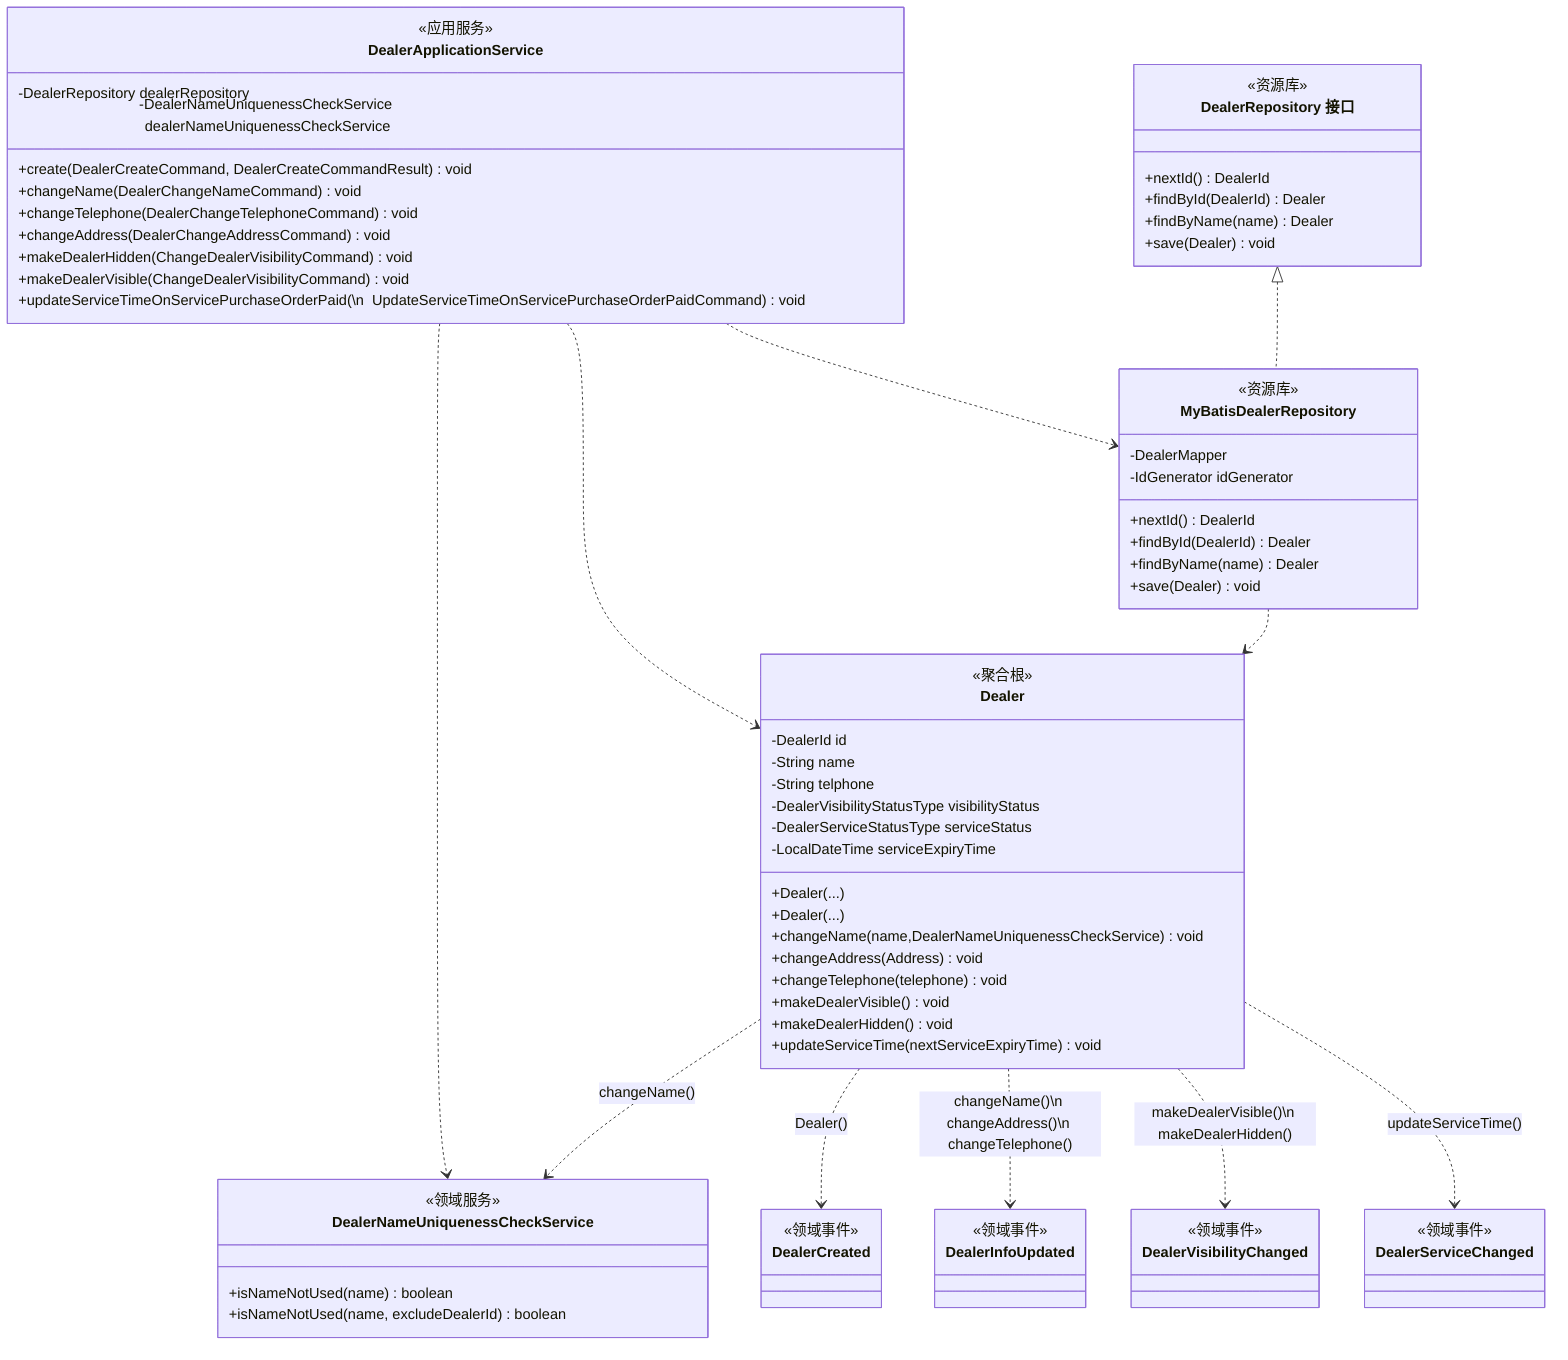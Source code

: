 classDiagram
    class DealerApplicationService {
        <<应用服务>>
        -DealerRepository dealerRepository
        -DealerNameUniquenessCheckService dealerNameUniquenessCheckService

        +create(DealerCreateCommand, DealerCreateCommandResult) void
        +changeName(DealerChangeNameCommand) void
        +changeTelephone(DealerChangeTelephoneCommand) void
        +changeAddress(DealerChangeAddressCommand) void
        +makeDealerHidden(ChangeDealerVisibilityCommand) void
        +makeDealerVisible(ChangeDealerVisibilityCommand) void
        +updateServiceTimeOnServicePurchaseOrderPaid(\n&nbsp;&nbsp;UpdateServiceTimeOnServicePurchaseOrderPaidCommand) void
    }



    class Dealer {
        <<聚合根>>
        -DealerId id
        -String name
        -String telphone
        -DealerVisibilityStatusType visibilityStatus
        -DealerServiceStatusType serviceStatus
        -LocalDateTime serviceExpiryTime

        +Dealer(...)
        +Dealer(...)

        +changeName(name,DealerNameUniquenessCheckService) void
        +changeAddress(Address) void
        +changeTelephone(telephone) void
        +makeDealerVisible() void
        +makeDealerHidden() void
        +updateServiceTime(nextServiceExpiryTime) void
    }

    class DealerRepository["DealerRepository 接口"] {
        <<资源库>>
        +nextId() DealerId
        +findById(DealerId) Dealer
        +findByName(name) Dealer
        +save(Dealer) void
    }

    class MyBatisDealerRepository {
        <<资源库>>
        -DealerMapper
        -IdGenerator idGenerator

        +nextId() DealerId
        +findById(DealerId) Dealer
        +findByName(name) Dealer
        +save(Dealer) void
    }

    class DealerNameUniquenessCheckService {
        <<领域服务>>
        +isNameNotUsed(name) boolean
        +isNameNotUsed(name, excludeDealerId) boolean
    }

    class DealerCreated {
        <<领域事件>>
    }

    class DealerInfoUpdated {
        <<领域事件>>
    }

    class DealerVisibilityChanged {
        <<领域事件>>
    }

    class DealerServiceChanged {
        <<领域事件>>
    }

    DealerApplicationService ..> Dealer
    DealerApplicationService ..> MyBatisDealerRepository
    DealerApplicationService ..> DealerNameUniquenessCheckService
    Dealer ..> DealerNameUniquenessCheckService: changeName()
    MyBatisDealerRepository ..> Dealer

    Dealer ..> DealerCreated: Dealer()
    Dealer ..> DealerInfoUpdated: changeName()\n changeAddress()\n changeTelephone()
    Dealer ..> DealerVisibilityChanged: makeDealerVisible()\n makeDealerHidden()
    Dealer ..> DealerServiceChanged: updateServiceTime()

    DealerRepository <|.. MyBatisDealerRepository